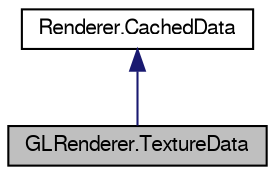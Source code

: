 digraph G
{
  edge [fontname="FreeSans",fontsize="10",labelfontname="FreeSans",labelfontsize="10"];
  node [fontname="FreeSans",fontsize="10",shape=record];
  Node1 [label="GLRenderer.TextureData",height=0.2,width=0.4,color="black", fillcolor="grey75", style="filled" fontcolor="black"];
  Node2 -> Node1 [dir="back",color="midnightblue",fontsize="10",style="solid",fontname="FreeSans"];
  Node2 [label="Renderer.CachedData",height=0.2,width=0.4,color="black", fillcolor="white", style="filled",URL="$interfaceorg_1_1octave_1_1graphics_1_1_renderer_1_1_cached_data.html"];
}
